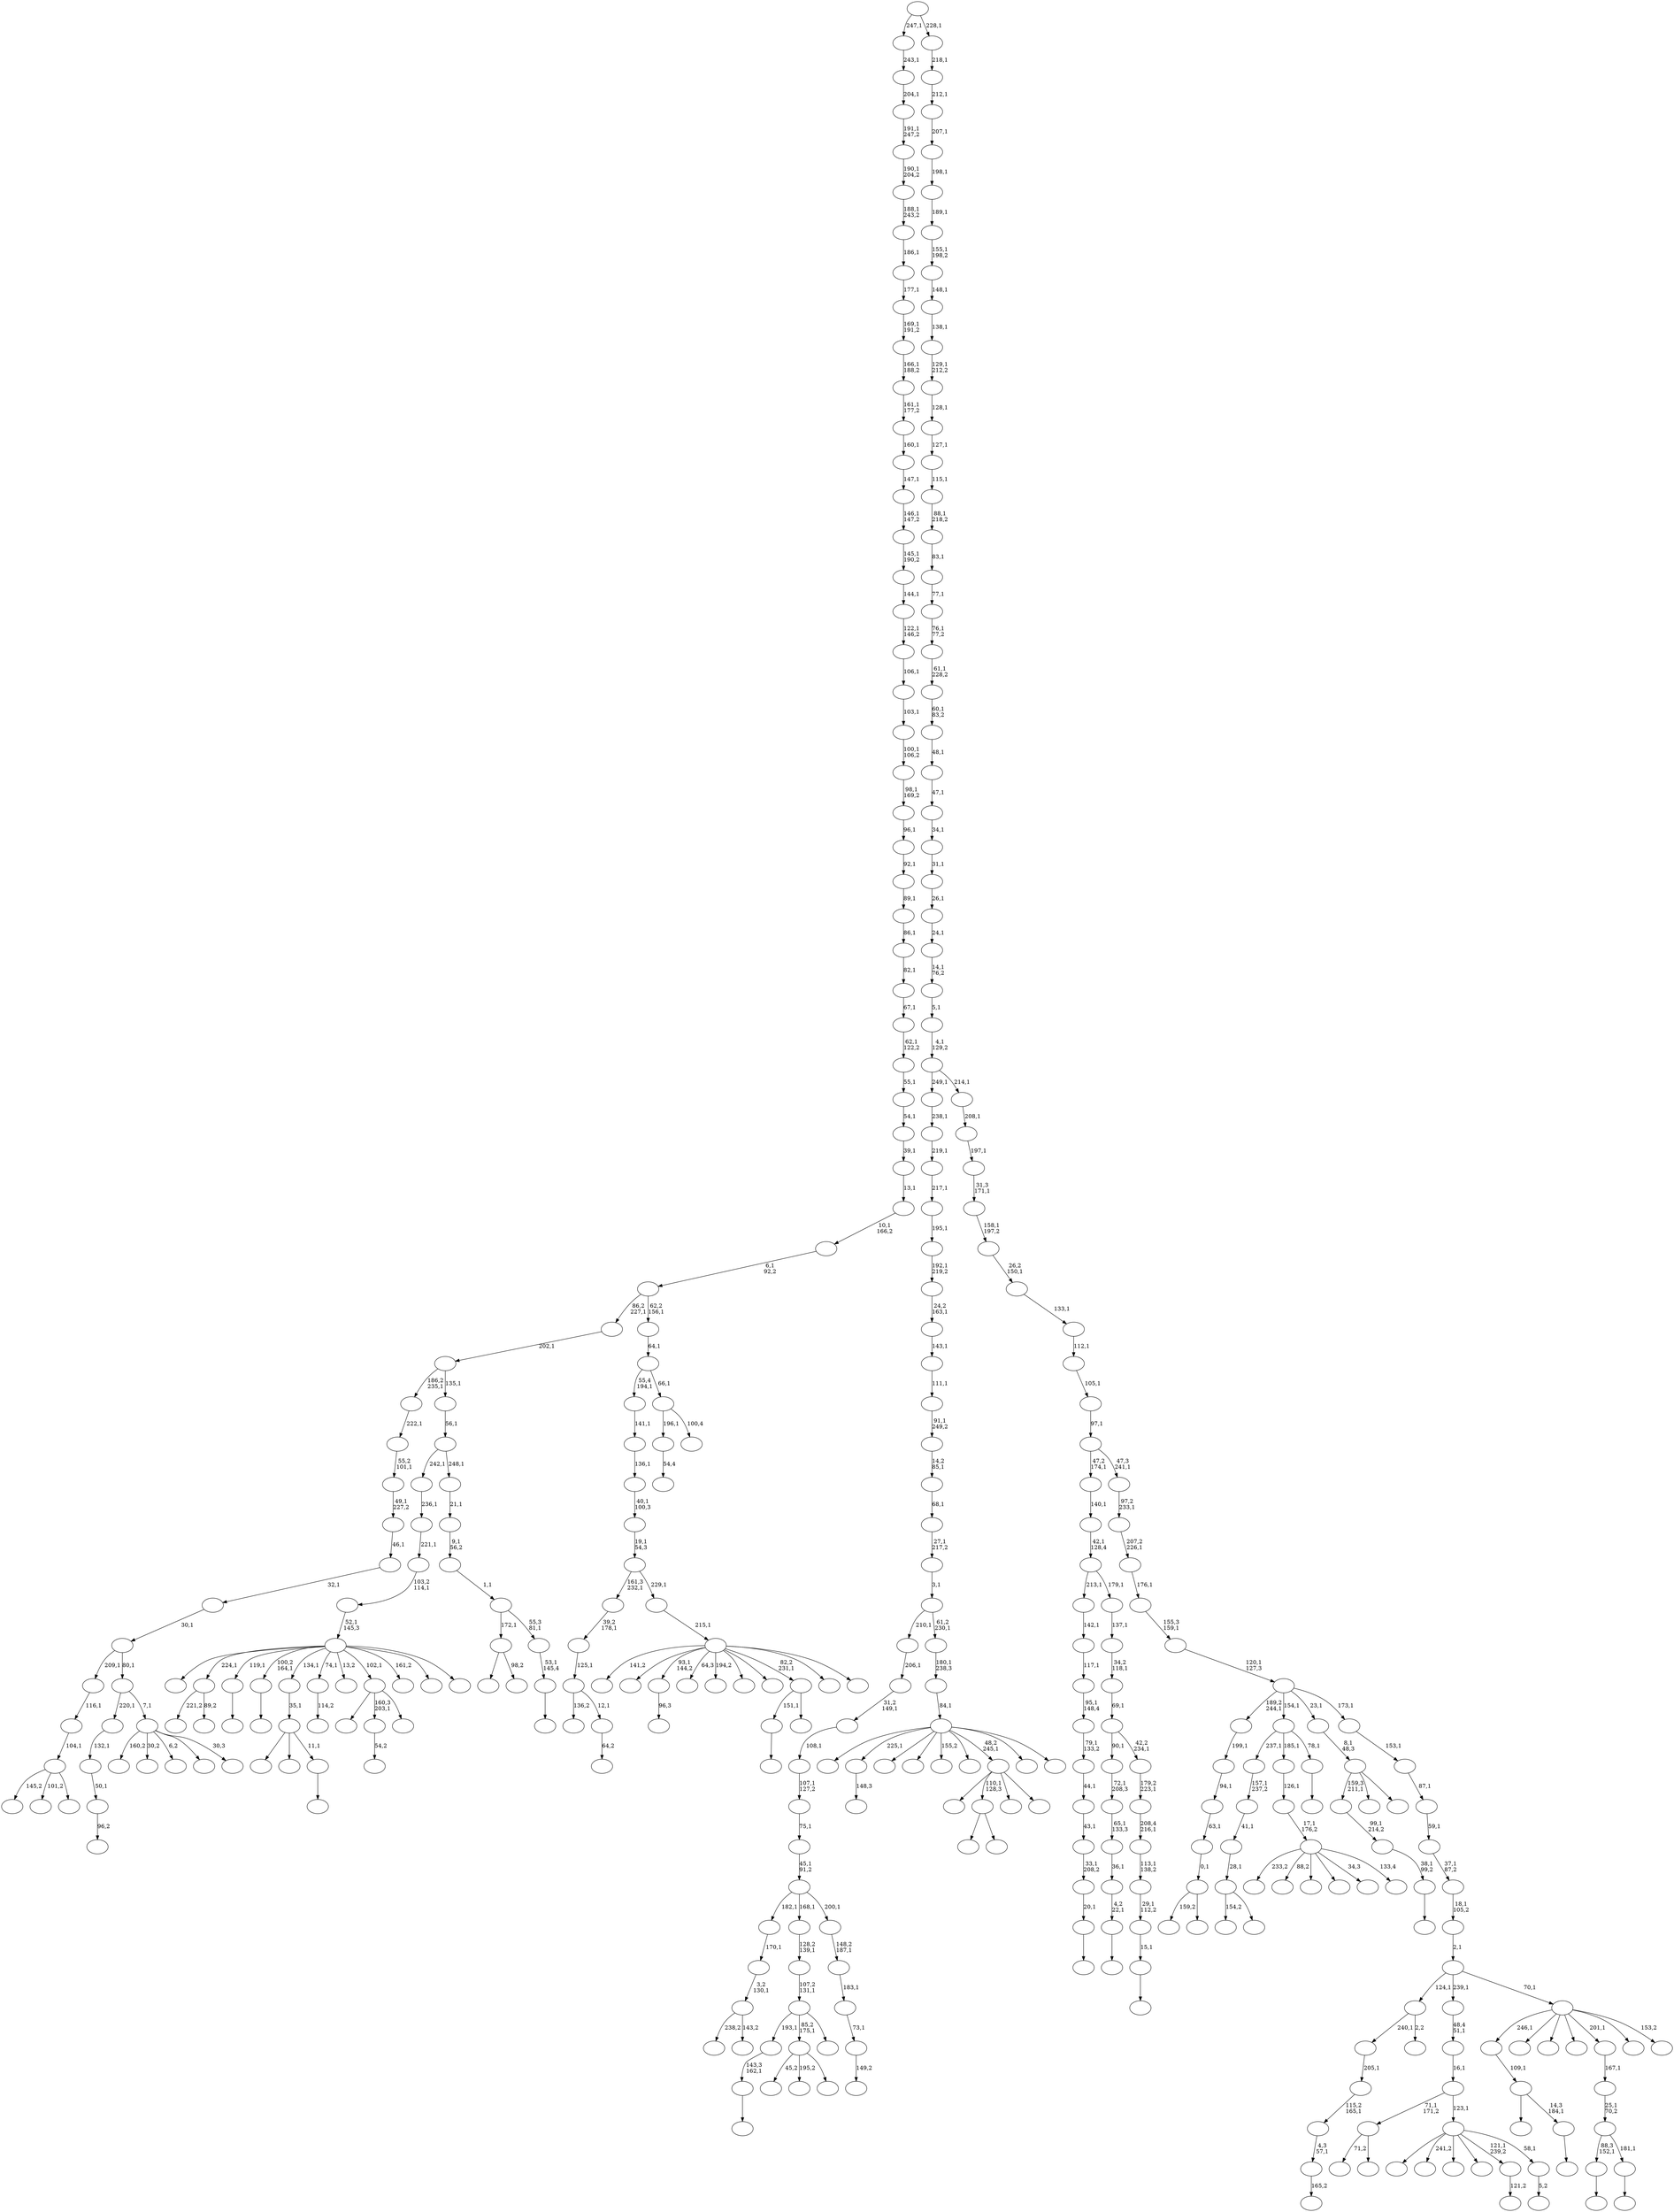 digraph T {
	350 [label=""]
	349 [label=""]
	348 [label=""]
	347 [label=""]
	346 [label=""]
	345 [label=""]
	344 [label=""]
	343 [label=""]
	342 [label=""]
	341 [label=""]
	340 [label=""]
	339 [label=""]
	338 [label=""]
	337 [label=""]
	336 [label=""]
	335 [label=""]
	334 [label=""]
	333 [label=""]
	332 [label=""]
	331 [label=""]
	330 [label=""]
	329 [label=""]
	328 [label=""]
	327 [label=""]
	326 [label=""]
	325 [label=""]
	324 [label=""]
	323 [label=""]
	322 [label=""]
	321 [label=""]
	320 [label=""]
	319 [label=""]
	318 [label=""]
	317 [label=""]
	316 [label=""]
	315 [label=""]
	314 [label=""]
	313 [label=""]
	312 [label=""]
	311 [label=""]
	310 [label=""]
	309 [label=""]
	308 [label=""]
	307 [label=""]
	306 [label=""]
	305 [label=""]
	304 [label=""]
	303 [label=""]
	302 [label=""]
	301 [label=""]
	300 [label=""]
	299 [label=""]
	298 [label=""]
	297 [label=""]
	296 [label=""]
	295 [label=""]
	294 [label=""]
	293 [label=""]
	292 [label=""]
	291 [label=""]
	290 [label=""]
	289 [label=""]
	288 [label=""]
	287 [label=""]
	286 [label=""]
	285 [label=""]
	284 [label=""]
	283 [label=""]
	282 [label=""]
	281 [label=""]
	280 [label=""]
	279 [label=""]
	278 [label=""]
	277 [label=""]
	276 [label=""]
	275 [label=""]
	274 [label=""]
	273 [label=""]
	272 [label=""]
	271 [label=""]
	270 [label=""]
	269 [label=""]
	268 [label=""]
	267 [label=""]
	266 [label=""]
	265 [label=""]
	264 [label=""]
	263 [label=""]
	262 [label=""]
	261 [label=""]
	260 [label=""]
	259 [label=""]
	258 [label=""]
	257 [label=""]
	256 [label=""]
	255 [label=""]
	254 [label=""]
	253 [label=""]
	252 [label=""]
	251 [label=""]
	250 [label=""]
	249 [label=""]
	248 [label=""]
	247 [label=""]
	246 [label=""]
	245 [label=""]
	244 [label=""]
	243 [label=""]
	242 [label=""]
	241 [label=""]
	240 [label=""]
	239 [label=""]
	238 [label=""]
	237 [label=""]
	236 [label=""]
	235 [label=""]
	234 [label=""]
	233 [label=""]
	232 [label=""]
	231 [label=""]
	230 [label=""]
	229 [label=""]
	228 [label=""]
	227 [label=""]
	226 [label=""]
	225 [label=""]
	224 [label=""]
	223 [label=""]
	222 [label=""]
	221 [label=""]
	220 [label=""]
	219 [label=""]
	218 [label=""]
	217 [label=""]
	216 [label=""]
	215 [label=""]
	214 [label=""]
	213 [label=""]
	212 [label=""]
	211 [label=""]
	210 [label=""]
	209 [label=""]
	208 [label=""]
	207 [label=""]
	206 [label=""]
	205 [label=""]
	204 [label=""]
	203 [label=""]
	202 [label=""]
	201 [label=""]
	200 [label=""]
	199 [label=""]
	198 [label=""]
	197 [label=""]
	196 [label=""]
	195 [label=""]
	194 [label=""]
	193 [label=""]
	192 [label=""]
	191 [label=""]
	190 [label=""]
	189 [label=""]
	188 [label=""]
	187 [label=""]
	186 [label=""]
	185 [label=""]
	184 [label=""]
	183 [label=""]
	182 [label=""]
	181 [label=""]
	180 [label=""]
	179 [label=""]
	178 [label=""]
	177 [label=""]
	176 [label=""]
	175 [label=""]
	174 [label=""]
	173 [label=""]
	172 [label=""]
	171 [label=""]
	170 [label=""]
	169 [label=""]
	168 [label=""]
	167 [label=""]
	166 [label=""]
	165 [label=""]
	164 [label=""]
	163 [label=""]
	162 [label=""]
	161 [label=""]
	160 [label=""]
	159 [label=""]
	158 [label=""]
	157 [label=""]
	156 [label=""]
	155 [label=""]
	154 [label=""]
	153 [label=""]
	152 [label=""]
	151 [label=""]
	150 [label=""]
	149 [label=""]
	148 [label=""]
	147 [label=""]
	146 [label=""]
	145 [label=""]
	144 [label=""]
	143 [label=""]
	142 [label=""]
	141 [label=""]
	140 [label=""]
	139 [label=""]
	138 [label=""]
	137 [label=""]
	136 [label=""]
	135 [label=""]
	134 [label=""]
	133 [label=""]
	132 [label=""]
	131 [label=""]
	130 [label=""]
	129 [label=""]
	128 [label=""]
	127 [label=""]
	126 [label=""]
	125 [label=""]
	124 [label=""]
	123 [label=""]
	122 [label=""]
	121 [label=""]
	120 [label=""]
	119 [label=""]
	118 [label=""]
	117 [label=""]
	116 [label=""]
	115 [label=""]
	114 [label=""]
	113 [label=""]
	112 [label=""]
	111 [label=""]
	110 [label=""]
	109 [label=""]
	108 [label=""]
	107 [label=""]
	106 [label=""]
	105 [label=""]
	104 [label=""]
	103 [label=""]
	102 [label=""]
	101 [label=""]
	100 [label=""]
	99 [label=""]
	98 [label=""]
	97 [label=""]
	96 [label=""]
	95 [label=""]
	94 [label=""]
	93 [label=""]
	92 [label=""]
	91 [label=""]
	90 [label=""]
	89 [label=""]
	88 [label=""]
	87 [label=""]
	86 [label=""]
	85 [label=""]
	84 [label=""]
	83 [label=""]
	82 [label=""]
	81 [label=""]
	80 [label=""]
	79 [label=""]
	78 [label=""]
	77 [label=""]
	76 [label=""]
	75 [label=""]
	74 [label=""]
	73 [label=""]
	72 [label=""]
	71 [label=""]
	70 [label=""]
	69 [label=""]
	68 [label=""]
	67 [label=""]
	66 [label=""]
	65 [label=""]
	64 [label=""]
	63 [label=""]
	62 [label=""]
	61 [label=""]
	60 [label=""]
	59 [label=""]
	58 [label=""]
	57 [label=""]
	56 [label=""]
	55 [label=""]
	54 [label=""]
	53 [label=""]
	52 [label=""]
	51 [label=""]
	50 [label=""]
	49 [label=""]
	48 [label=""]
	47 [label=""]
	46 [label=""]
	45 [label=""]
	44 [label=""]
	43 [label=""]
	42 [label=""]
	41 [label=""]
	40 [label=""]
	39 [label=""]
	38 [label=""]
	37 [label=""]
	36 [label=""]
	35 [label=""]
	34 [label=""]
	33 [label=""]
	32 [label=""]
	31 [label=""]
	30 [label=""]
	29 [label=""]
	28 [label=""]
	27 [label=""]
	26 [label=""]
	25 [label=""]
	24 [label=""]
	23 [label=""]
	22 [label=""]
	21 [label=""]
	20 [label=""]
	19 [label=""]
	18 [label=""]
	17 [label=""]
	16 [label=""]
	15 [label=""]
	14 [label=""]
	13 [label=""]
	12 [label=""]
	11 [label=""]
	10 [label=""]
	9 [label=""]
	8 [label=""]
	7 [label=""]
	6 [label=""]
	5 [label=""]
	4 [label=""]
	3 [label=""]
	2 [label=""]
	1 [label=""]
	0 [label=""]
	346 -> 347 [label=""]
	345 -> 346 [label="143,3\n162,1"]
	342 -> 343 [label=""]
	341 -> 344 [label=""]
	341 -> 342 [label="14,3\n184,1"]
	340 -> 341 [label="109,1"]
	337 -> 338 [label="54,4"]
	333 -> 334 [label=""]
	332 -> 333 [label="38,1\n99,2"]
	331 -> 332 [label="99,1\n214,2"]
	329 -> 335 [label="221,2"]
	329 -> 330 [label="89,2"]
	324 -> 325 [label=""]
	321 -> 322 [label=""]
	320 -> 321 [label="20,1"]
	319 -> 320 [label="33,1\n208,2"]
	318 -> 319 [label="43,1"]
	317 -> 318 [label="44,1"]
	316 -> 317 [label="79,1\n133,2"]
	315 -> 316 [label="95,1\n148,4"]
	314 -> 315 [label="117,1"]
	313 -> 314 [label="142,1"]
	309 -> 348 [label=""]
	309 -> 310 [label="98,2"]
	303 -> 304 [label=""]
	301 -> 323 [label="45,2"]
	301 -> 312 [label="195,2"]
	301 -> 302 [label=""]
	298 -> 305 [label="154,2"]
	298 -> 299 [label=""]
	297 -> 298 [label="28,1"]
	296 -> 297 [label="41,1"]
	295 -> 296 [label="157,1\n237,2"]
	292 -> 293 [label="96,2"]
	291 -> 292 [label="50,1"]
	290 -> 291 [label="132,1"]
	286 -> 287 [label="165,2"]
	285 -> 286 [label="4,3\n57,1"]
	284 -> 285 [label="115,2\n165,1"]
	283 -> 284 [label="205,1"]
	281 -> 282 [label="96,3"]
	278 -> 311 [label="159,2"]
	278 -> 279 [label=""]
	277 -> 278 [label="0,1"]
	276 -> 277 [label="63,1"]
	275 -> 276 [label="94,1"]
	274 -> 275 [label="199,1"]
	271 -> 272 [label=""]
	269 -> 273 [label=""]
	269 -> 270 [label=""]
	265 -> 266 [label="64,2"]
	264 -> 280 [label="136,2"]
	264 -> 265 [label="12,1"]
	263 -> 264 [label="125,1"]
	262 -> 263 [label="39,2\n178,1"]
	259 -> 260 [label="148,3"]
	257 -> 258 [label=""]
	256 -> 257 [label="4,2\n22,1"]
	255 -> 256 [label="36,1"]
	254 -> 255 [label="65,1\n133,3"]
	253 -> 254 [label="72,1\n208,3"]
	251 -> 252 [label=""]
	250 -> 251 [label="15,1"]
	249 -> 250 [label="29,1\n112,2"]
	248 -> 249 [label="113,1\n138,2"]
	247 -> 248 [label="208,4\n216,1"]
	246 -> 247 [label="179,2\n223,1"]
	245 -> 253 [label="90,1"]
	245 -> 246 [label="42,2\n234,1"]
	244 -> 245 [label="69,1"]
	243 -> 244 [label="34,2\n118,1"]
	242 -> 243 [label="137,1"]
	241 -> 313 [label="213,1"]
	241 -> 242 [label="179,1"]
	240 -> 241 [label="42,1\n128,4"]
	239 -> 240 [label="140,1"]
	236 -> 237 [label=""]
	228 -> 229 [label=""]
	227 -> 339 [label=""]
	227 -> 268 [label=""]
	227 -> 228 [label="11,1"]
	226 -> 227 [label="35,1"]
	220 -> 221 [label="114,2"]
	218 -> 225 [label="238,2"]
	218 -> 219 [label="143,2"]
	217 -> 218 [label="3,2\n130,1"]
	216 -> 217 [label="170,1"]
	210 -> 211 [label="54,2"]
	207 -> 303 [label="151,1"]
	207 -> 208 [label=""]
	203 -> 261 [label="145,2"]
	203 -> 223 [label="101,2"]
	203 -> 204 [label=""]
	202 -> 203 [label="104,1"]
	201 -> 202 [label="116,1"]
	199 -> 326 [label="71,2"]
	199 -> 200 [label=""]
	196 -> 327 [label="233,2"]
	196 -> 267 [label="88,2"]
	196 -> 233 [label=""]
	196 -> 230 [label=""]
	196 -> 209 [label="34,3"]
	196 -> 197 [label="133,4"]
	195 -> 196 [label="17,1\n176,2"]
	194 -> 195 [label="126,1"]
	191 -> 192 [label=""]
	190 -> 295 [label="237,1"]
	190 -> 194 [label="185,1"]
	190 -> 191 [label="78,1"]
	187 -> 238 [label=""]
	187 -> 210 [label="160,3\n203,1"]
	187 -> 188 [label=""]
	184 -> 185 [label=""]
	183 -> 271 [label="88,3\n152,1"]
	183 -> 184 [label="181,1"]
	182 -> 183 [label="25,1\n70,2"]
	181 -> 182 [label="167,1"]
	177 -> 345 [label="193,1"]
	177 -> 301 [label="85,2\n175,1"]
	177 -> 178 [label=""]
	176 -> 177 [label="107,2\n131,1"]
	175 -> 176 [label="128,2\n139,1"]
	172 -> 300 [label="160,2"]
	172 -> 289 [label="30,2"]
	172 -> 193 [label="6,2"]
	172 -> 186 [label=""]
	172 -> 173 [label="30,3"]
	171 -> 290 [label="220,1"]
	171 -> 172 [label="7,1"]
	170 -> 201 [label="209,1"]
	170 -> 171 [label="80,1"]
	169 -> 170 [label="30,1"]
	168 -> 169 [label="32,1"]
	167 -> 168 [label="46,1"]
	166 -> 167 [label="49,1\n227,2"]
	165 -> 166 [label="55,2\n101,1"]
	164 -> 165 [label="222,1"]
	162 -> 350 [label=""]
	162 -> 329 [label="224,1"]
	162 -> 324 [label="119,1"]
	162 -> 236 [label="100,2\n164,1"]
	162 -> 226 [label="134,1"]
	162 -> 220 [label="74,1"]
	162 -> 205 [label="13,2"]
	162 -> 187 [label="102,1"]
	162 -> 180 [label="161,2"]
	162 -> 179 [label=""]
	162 -> 163 [label=""]
	161 -> 162 [label="52,1\n145,3"]
	160 -> 161 [label="103,2\n114,1"]
	159 -> 160 [label="221,1"]
	158 -> 159 [label="236,1"]
	156 -> 157 [label="149,2"]
	155 -> 156 [label="73,1"]
	154 -> 155 [label="183,1"]
	153 -> 154 [label="148,2\n187,1"]
	152 -> 216 [label="182,1"]
	152 -> 175 [label="168,1"]
	152 -> 153 [label="200,1"]
	151 -> 152 [label="45,1\n91,2"]
	150 -> 151 [label="75,1"]
	149 -> 150 [label="107,1\n127,2"]
	148 -> 149 [label="108,1"]
	147 -> 148 [label="31,2\n149,1"]
	146 -> 147 [label="206,1"]
	143 -> 328 [label="141,2"]
	143 -> 294 [label=""]
	143 -> 281 [label="93,1\n144,2"]
	143 -> 232 [label="64,3"]
	143 -> 214 [label="194,2"]
	143 -> 213 [label=""]
	143 -> 212 [label=""]
	143 -> 207 [label="82,2\n231,1"]
	143 -> 189 [label=""]
	143 -> 144 [label=""]
	142 -> 143 [label="215,1"]
	141 -> 262 [label="161,3\n232,1"]
	141 -> 142 [label="229,1"]
	140 -> 141 [label="19,1\n54,3"]
	139 -> 140 [label="40,1\n100,3"]
	138 -> 139 [label="136,1"]
	137 -> 138 [label="141,1"]
	135 -> 331 [label="159,3\n211,1"]
	135 -> 231 [label=""]
	135 -> 136 [label=""]
	134 -> 135 [label="8,1\n48,3"]
	132 -> 349 [label=""]
	132 -> 269 [label="110,1\n128,3"]
	132 -> 198 [label=""]
	132 -> 133 [label=""]
	130 -> 131 [label=""]
	129 -> 130 [label="53,1\n145,4"]
	128 -> 309 [label="172,1"]
	128 -> 129 [label="55,3\n81,1"]
	127 -> 128 [label="1,1"]
	126 -> 127 [label="9,1\n56,2"]
	125 -> 126 [label="21,1"]
	124 -> 158 [label="242,1"]
	124 -> 125 [label="248,1"]
	123 -> 124 [label="56,1"]
	122 -> 164 [label="186,2\n235,1"]
	122 -> 123 [label="135,1"]
	121 -> 122 [label="202,1"]
	118 -> 337 [label="196,1"]
	118 -> 119 [label="100,4"]
	117 -> 137 [label="55,4\n194,1"]
	117 -> 118 [label="66,1"]
	116 -> 117 [label="64,1"]
	115 -> 121 [label="86,2\n227,1"]
	115 -> 116 [label="62,2\n156,1"]
	114 -> 115 [label="6,1\n92,2"]
	113 -> 114 [label="10,1\n166,2"]
	112 -> 113 [label="13,1"]
	111 -> 112 [label="39,1"]
	110 -> 111 [label="54,1"]
	109 -> 110 [label="55,1"]
	108 -> 109 [label="62,1\n122,2"]
	107 -> 108 [label="67,1"]
	106 -> 107 [label="82,1"]
	105 -> 106 [label="86,1"]
	104 -> 105 [label="89,1"]
	103 -> 104 [label="92,1"]
	102 -> 103 [label="96,1"]
	101 -> 102 [label="98,1\n169,2"]
	100 -> 101 [label="100,1\n106,2"]
	99 -> 100 [label="103,1"]
	98 -> 99 [label="106,1"]
	97 -> 98 [label="122,1\n146,2"]
	96 -> 97 [label="144,1"]
	95 -> 96 [label="145,1\n190,2"]
	94 -> 95 [label="146,1\n147,2"]
	93 -> 94 [label="147,1"]
	92 -> 93 [label="160,1"]
	91 -> 92 [label="161,1\n177,2"]
	90 -> 91 [label="166,1\n188,2"]
	89 -> 90 [label="169,1\n191,2"]
	88 -> 89 [label="177,1"]
	87 -> 88 [label="186,1"]
	86 -> 87 [label="188,1\n243,2"]
	85 -> 86 [label="190,1\n204,2"]
	84 -> 85 [label="191,1\n247,2"]
	83 -> 84 [label="204,1"]
	82 -> 83 [label="243,1"]
	80 -> 283 [label="240,1"]
	80 -> 81 [label="2,2"]
	78 -> 79 [label="121,2"]
	76 -> 306 [label=""]
	76 -> 259 [label="225,1"]
	76 -> 234 [label=""]
	76 -> 224 [label=""]
	76 -> 215 [label="155,2"]
	76 -> 145 [label=""]
	76 -> 132 [label="48,2\n245,1"]
	76 -> 120 [label=""]
	76 -> 77 [label=""]
	75 -> 76 [label="84,1"]
	74 -> 75 [label="180,1\n238,3"]
	73 -> 146 [label="210,1"]
	73 -> 74 [label="61,2\n230,1"]
	72 -> 73 [label="3,1"]
	71 -> 72 [label="27,1\n217,2"]
	70 -> 71 [label="68,1"]
	69 -> 70 [label="14,2\n85,1"]
	68 -> 69 [label="91,1\n249,2"]
	67 -> 68 [label="111,1"]
	66 -> 67 [label="143,1"]
	65 -> 66 [label="24,2\n163,1"]
	64 -> 65 [label="192,1\n219,2"]
	63 -> 64 [label="195,1"]
	62 -> 63 [label="217,1"]
	61 -> 62 [label="219,1"]
	60 -> 61 [label="238,1"]
	58 -> 59 [label="5,2"]
	57 -> 308 [label=""]
	57 -> 307 [label="241,2"]
	57 -> 235 [label=""]
	57 -> 206 [label=""]
	57 -> 78 [label="121,1\n239,2"]
	57 -> 58 [label="58,1"]
	56 -> 199 [label="71,1\n171,2"]
	56 -> 57 [label="123,1"]
	55 -> 56 [label="16,1"]
	54 -> 55 [label="48,4\n51,1"]
	52 -> 340 [label="246,1"]
	52 -> 336 [label=""]
	52 -> 288 [label=""]
	52 -> 222 [label=""]
	52 -> 181 [label="201,1"]
	52 -> 174 [label=""]
	52 -> 53 [label="153,2"]
	51 -> 80 [label="124,1"]
	51 -> 54 [label="239,1"]
	51 -> 52 [label="70,1"]
	50 -> 51 [label="2,1"]
	49 -> 50 [label="18,1\n105,2"]
	48 -> 49 [label="37,1\n87,2"]
	47 -> 48 [label="59,1"]
	46 -> 47 [label="87,1"]
	45 -> 46 [label="153,1"]
	44 -> 274 [label="189,2\n244,1"]
	44 -> 190 [label="154,1"]
	44 -> 134 [label="23,1"]
	44 -> 45 [label="173,1"]
	43 -> 44 [label="120,1\n127,3"]
	42 -> 43 [label="155,3\n159,1"]
	41 -> 42 [label="176,1"]
	40 -> 41 [label="207,2\n226,1"]
	39 -> 40 [label="97,2\n233,1"]
	38 -> 239 [label="47,2\n174,1"]
	38 -> 39 [label="47,3\n241,1"]
	37 -> 38 [label="97,1"]
	36 -> 37 [label="105,1"]
	35 -> 36 [label="112,1"]
	34 -> 35 [label="133,1"]
	33 -> 34 [label="26,2\n150,1"]
	32 -> 33 [label="158,1\n197,2"]
	31 -> 32 [label="31,3\n171,1"]
	30 -> 31 [label="197,1"]
	29 -> 30 [label="208,1"]
	28 -> 60 [label="249,1"]
	28 -> 29 [label="214,1"]
	27 -> 28 [label="4,1\n129,2"]
	26 -> 27 [label="5,1"]
	25 -> 26 [label="14,1\n76,2"]
	24 -> 25 [label="24,1"]
	23 -> 24 [label="26,1"]
	22 -> 23 [label="31,1"]
	21 -> 22 [label="34,1"]
	20 -> 21 [label="47,1"]
	19 -> 20 [label="48,1"]
	18 -> 19 [label="60,1\n83,2"]
	17 -> 18 [label="61,1\n228,2"]
	16 -> 17 [label="76,1\n77,2"]
	15 -> 16 [label="77,1"]
	14 -> 15 [label="83,1"]
	13 -> 14 [label="88,1\n218,2"]
	12 -> 13 [label="115,1"]
	11 -> 12 [label="127,1"]
	10 -> 11 [label="128,1"]
	9 -> 10 [label="129,1\n212,2"]
	8 -> 9 [label="138,1"]
	7 -> 8 [label="148,1"]
	6 -> 7 [label="155,1\n198,2"]
	5 -> 6 [label="189,1"]
	4 -> 5 [label="198,1"]
	3 -> 4 [label="207,1"]
	2 -> 3 [label="212,1"]
	1 -> 2 [label="218,1"]
	0 -> 82 [label="247,1"]
	0 -> 1 [label="228,1"]
}

